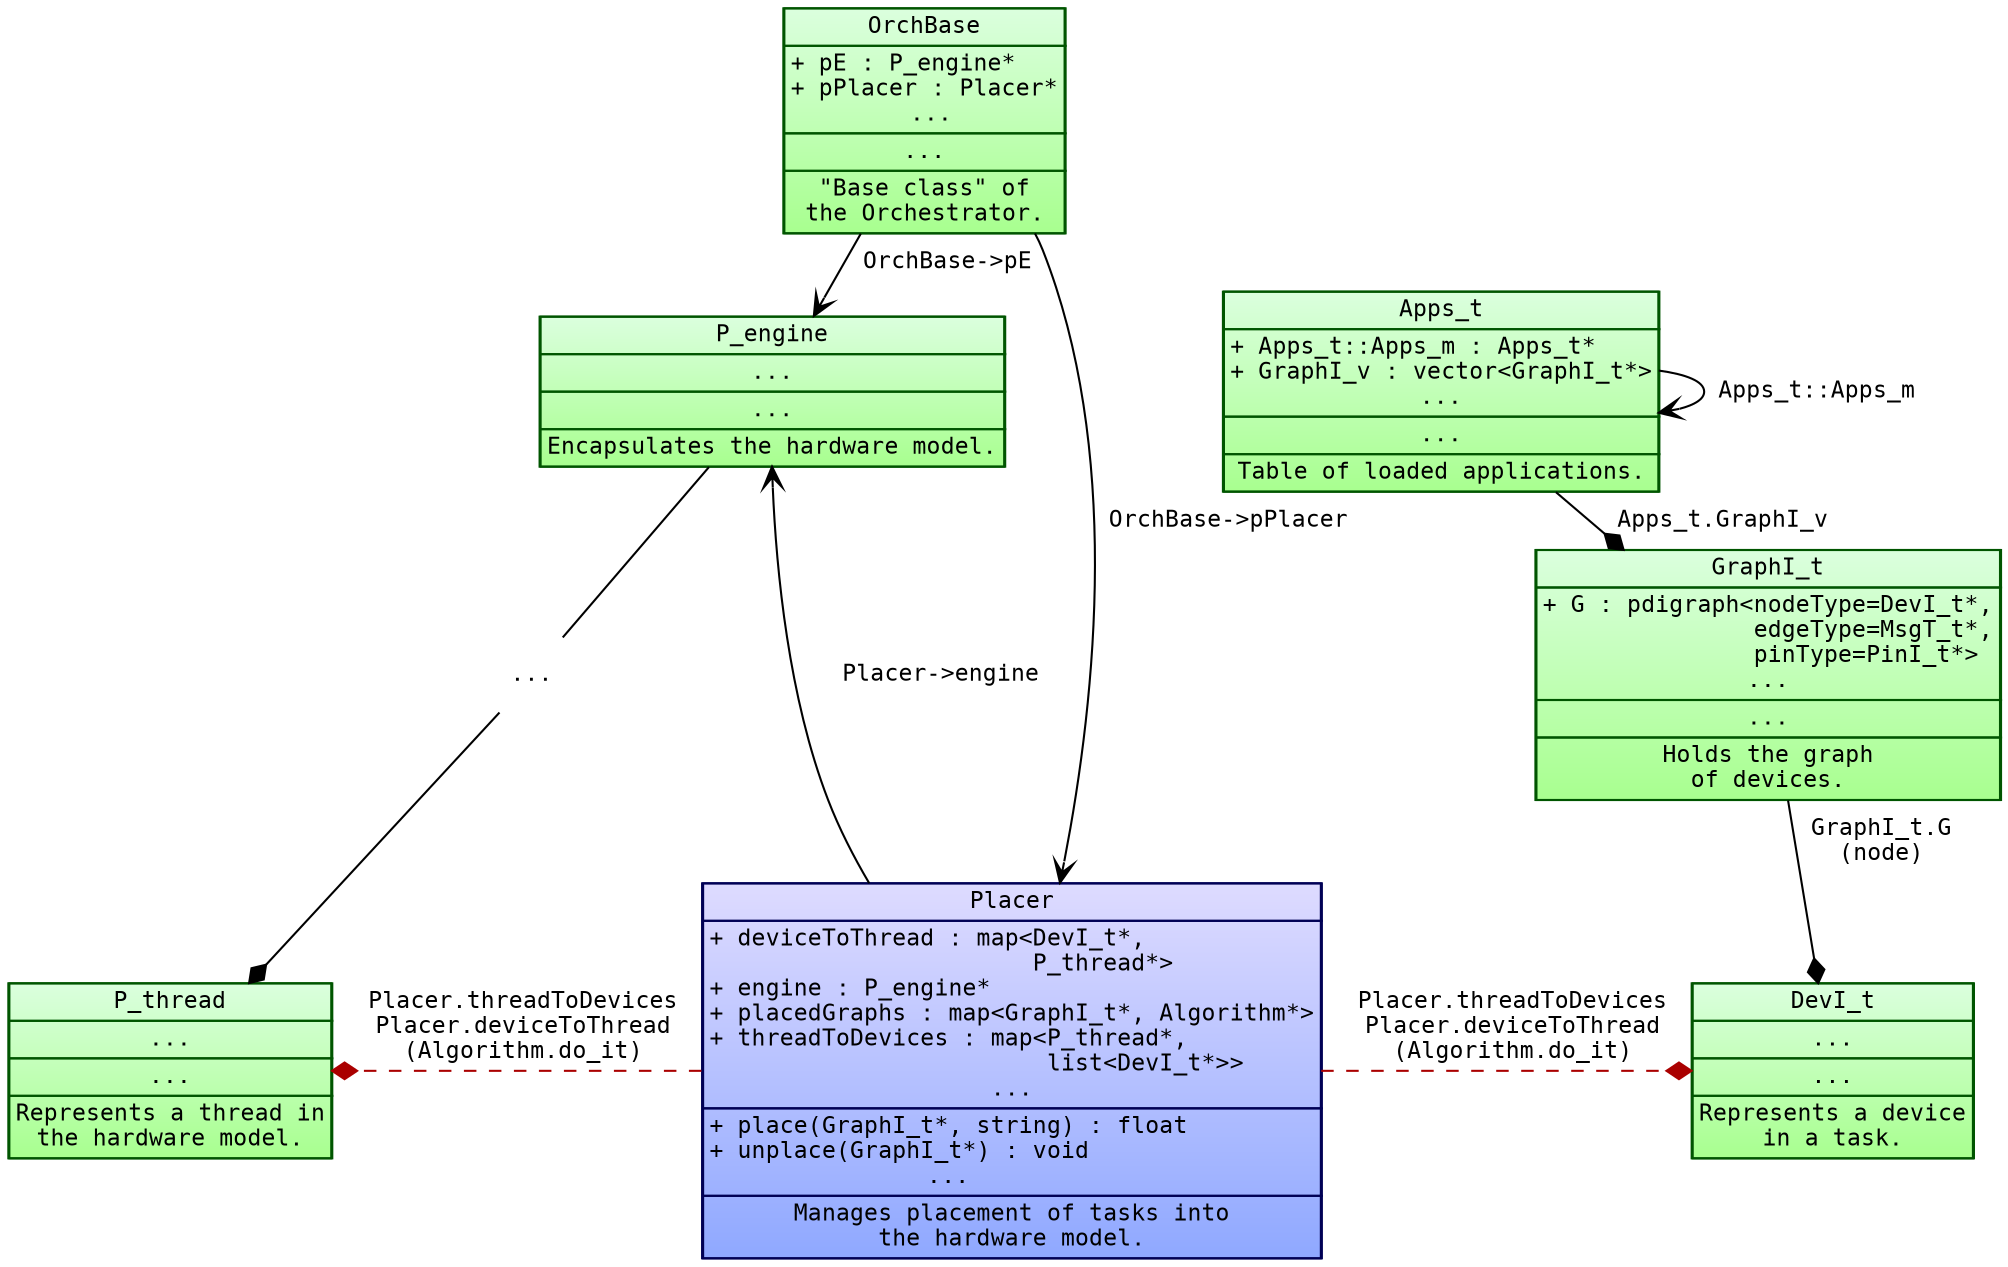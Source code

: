 digraph G {
    fontname="Inconsolata";
    fontsize=11;
    margin=0;
    nodesep=0.3;
    rankdir="UD";
    ranksep=0.2;

    /* Class definitions (as graph nodes) */
    node[color="#005500",
         fillcolor="#DBFFDE:#A8FF8F",
         fontname="Inconsolata",
         fontsize=11,
         gradientangle=270,
         margin=0,
         shape="rect",
         style="filled"];

    /* Class definitions (as graph nodes). */
    OrchBase[label=<<TABLE BORDER="0" CELLBORDER="1" CELLSPACING="0">
<TR><TD>OrchBase</TD></TR>
<TR><TD ALIGN="LEFT">
+ pE : P_engine*<BR ALIGN="LEFT"/>
+ pPlacer : Placer*<BR ALIGN="LEFT"/>
 ...<BR ALIGN="CENTER"/>
</TD></TR>
<TR><TD ALIGN="CENTER">
...<BR ALIGN="CENTER"/>
</TD></TR>
<TR><TD ALIGN="CENTER">
"Base class" of<BR ALIGN="CENTER"/>
the Orchestrator.<BR ALIGN="CENTER"/>
</TD></TR></TABLE>>];

    Apps_t[label=<<TABLE BORDER="0" CELLBORDER="1" CELLSPACING="0">
<TR><TD>Apps_t</TD></TR>
<TR><TD ALIGN="LEFT">
+ Apps_t::Apps_m : Apps_t*<BR ALIGN="LEFT"/>
+ GraphI_v : vector&lt;GraphI_t*&gt;<BR ALIGN="LEFT"/>
...<BR ALIGN="CENTER"/>
</TD></TR>
<TR><TD ALIGN="CENTER">
...<BR ALIGN="CENTER"/>
</TD></TR>
<TR><TD ALIGN="CENTER">
Table of loaded applications.<BR ALIGN="CENTER"/>
</TD></TR></TABLE>>];

    P_engine[label=<<TABLE BORDER="0" CELLBORDER="1" CELLSPACING="0">
<TR><TD>P_engine</TD></TR>
<TR><TD ALIGN="CENTER">
...<BR ALIGN="CENTER"/>
</TD></TR>
<TR><TD ALIGN="CENTER">
...<BR ALIGN="CENTER"/>
</TD></TR>
<TR><TD ALIGN="CENTER">
Encapsulates the hardware model.<BR ALIGN="CENTER"/>
</TD></TR></TABLE>>];

    GraphI_t[label=<<TABLE BORDER="0" CELLBORDER="1" CELLSPACING="0">
<TR><TD>GraphI_t</TD></TR>
<TR><TD ALIGN="CENTER">
+ G : pdigraph&lt;nodeType=DevI_t*,<BR ALIGN="LEFT"/>
               edgeType=MsgT_t*,<BR ALIGN="LEFT"/>
               pinType=PinI_t*&gt;<BR ALIGN="LEFT"/>
...<BR ALIGN="CENTER"/>
</TD></TR>
<TR><TD ALIGN="CENTER">
...<BR ALIGN="CENTER"/>
</TD></TR>
<TR><TD ALIGN="CENTER">
Holds the graph<BR ALIGN="CENTER"/>
of devices.<BR ALIGN="CENTER"/>
</TD></TR></TABLE>>];

    P_thread[label=<<TABLE BORDER="0" CELLBORDER="1" CELLSPACING="0">
<TR><TD>P_thread</TD></TR>
<TR><TD ALIGN="CENTER">
...<BR ALIGN="CENTER"/>
</TD></TR>
<TR><TD ALIGN="CENTER">
...<BR ALIGN="CENTER"/>
</TD></TR>
<TR><TD ALIGN="CENTER">
Represents a thread in<BR ALIGN="CENTER"/>
the hardware model.<BR ALIGN="CENTER"/>
</TD></TR></TABLE>>];

    DevI_t[label=<<TABLE BORDER="0" CELLBORDER="1" CELLSPACING="0">
<TR><TD>DevI_t</TD></TR>
<TR><TD ALIGN="CENTER">
...<BR ALIGN="CENTER"/>
</TD></TR>
<TR><TD ALIGN="CENTER">
...<BR ALIGN="CENTER"/>
</TD></TR>
<TR><TD ALIGN="CENTER">
Represents a device<BR ALIGN="CENTER"/>
in a task.<BR ALIGN="CENTER"/>
</TD></TR></TABLE>>];

    node[color="#000055",
         fillcolor="#DEDBFF:#8FA8FF"];

    Placer[label=<<TABLE BORDER="0" CELLBORDER="1" CELLSPACING="0">
<TR><TD>Placer</TD></TR>
<TR><TD ALIGN="LEFT">
+ deviceToThread : map&lt;DevI_t*,<BR ALIGN="LEFT"/>
                       P_thread*&gt;<BR ALIGN="LEFT"/>
+ engine : P_engine*<BR ALIGN="LEFT"/>
+ placedGraphs : map&lt;GraphI_t*, Algorithm*&gt;<BR ALIGN="LEFT"/>
+ threadToDevices : map&lt;P_thread*,<BR ALIGN="LEFT"/>
                        list&lt;DevI_t*&gt;&gt;<BR ALIGN="LEFT"/>
...<BR ALIGN="CENTER"/>
</TD></TR>
<TR><TD ALIGN="LEFT">
+ place(GraphI_t*, string) : float<BR ALIGN="LEFT"/>
+ unplace(GraphI_t*) : void<BR ALIGN="LEFT"/>
...<BR ALIGN="CENTER"/>
</TD></TR>
<TR><TD ALIGN="CENTER">
Manages placement of tasks into<BR ALIGN="CENTER"/>
the hardware model.
</TD></TR></TABLE>>];

    /* Relationship definitions (as graph edges) */
    edge[color="#000000",
         fontname="Inconsolata",
         fontsize=11];

    /* Containment. */
    {edge[arrowhead="vee"];
        OrchBase -> Placer[label=" OrchBase->pPlacer"];
        Apps_t -> Apps_t[label=" Apps_t::Apps_m"];
        OrchBase -> P_engine[label=" OrchBase->pE"];
        Placer -> P_engine[label=" Placer->engine"];
    }

    /* Containment across ellipsis nodes. */
    {node[label="...", margin=0, color="#FFFFFF", fillcolor="#FFFFFF"];
        ellipsis_1;
    }

    {edge[arrowhead="none"];
        P_engine -> ellipsis_1;
    }

    {edge[arrowhead="diamond"];
        ellipsis_1 -> P_thread;
    }

    /* One-to-many relationships in a separate block. */
    {edge[arrowhead="diamond"];
        Apps_t -> GraphI_t[label=" Apps_t.GraphI_v"];
        GraphI_t -> DevI_t[label=" GraphI_t.G\n (node)"];

        /* Placement! */
        {edge[color="#AA0000", style="dashed"];
        Placer -> P_thread[label=" Placer.threadToDevices\n Placer.deviceToThread\n (Algorithm.do_it)",
                           constraint=false];
        Placer -> DevI_t[label=" Placer.threadToDevices\n Placer.deviceToThread\n (Algorithm.do_it)",
                           constraint=false];
        }
    }

    /* Rank hackery */
    {rank="same";
        P_engine -> Apps_t [style="invis"];
        rankdir="LR";
    }

    {rank="same";
        P_thread -> Placer -> DevI_t [style="invis"];
        rankdir="LR";
    }
}
